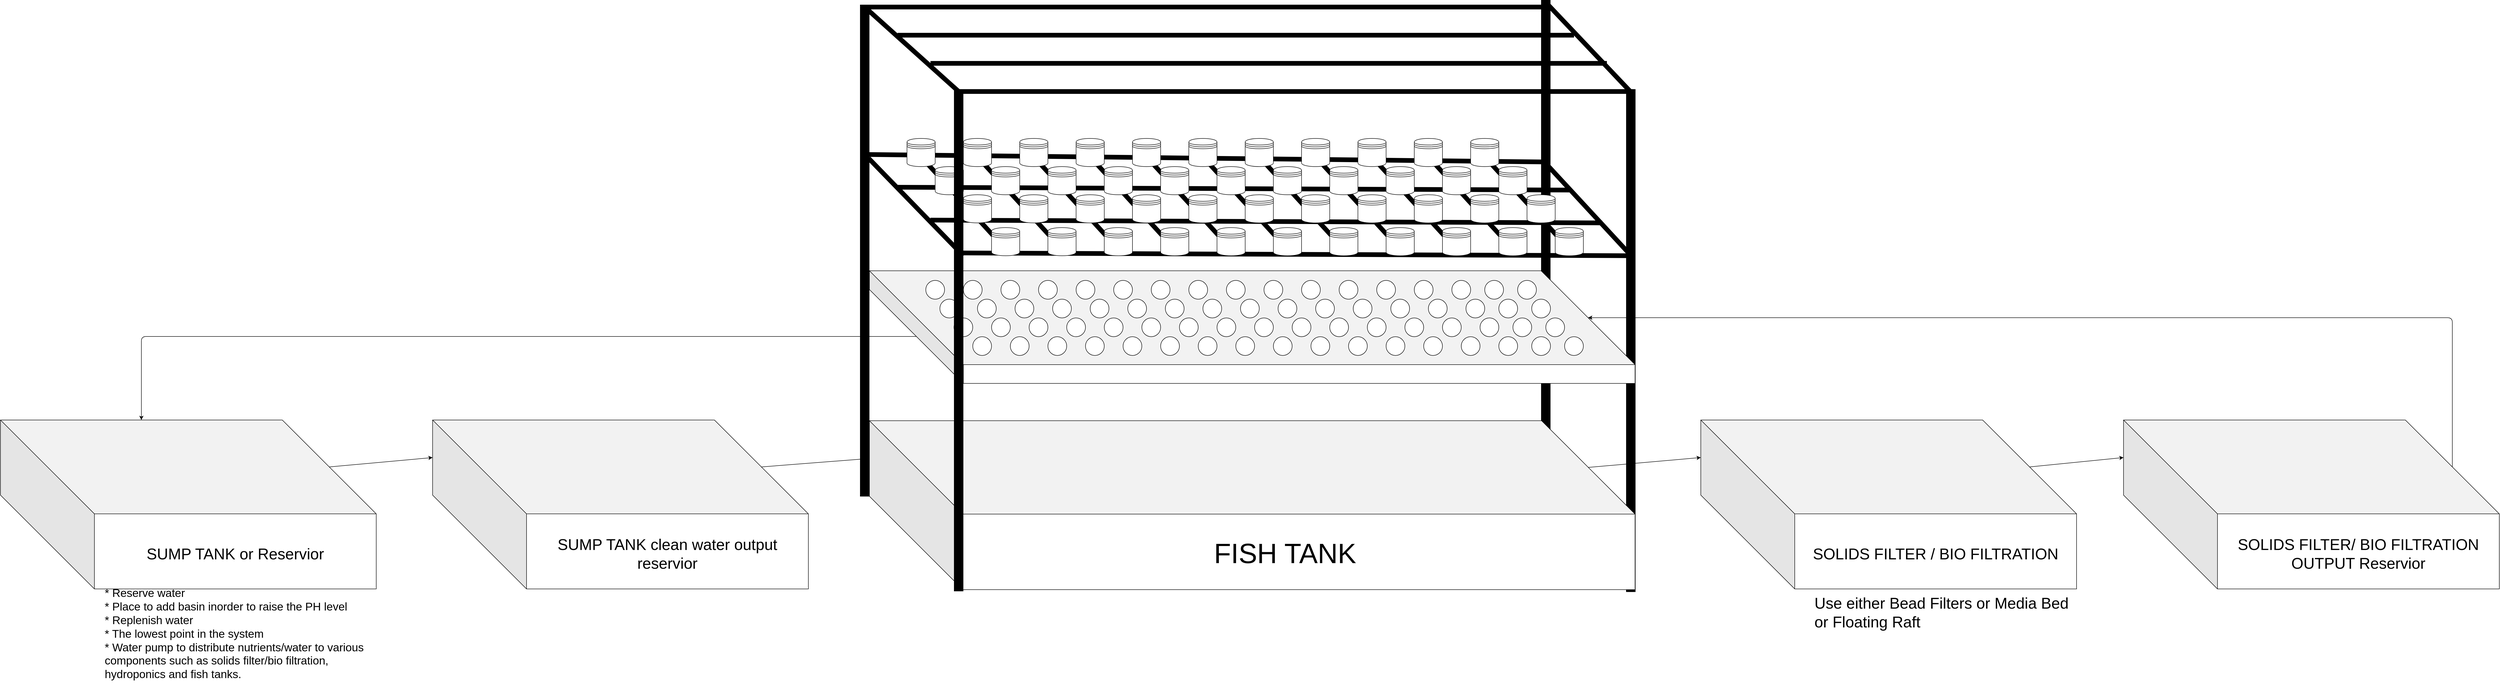 <mxfile version="12.9.8" type="google"><diagram id="8L5QzkSgWl1VxOWQ_4qx" name="Page-1"><mxGraphModel dx="7768" dy="2142" grid="1" gridSize="10" guides="1" tooltips="1" connect="1" arrows="1" fold="1" page="1" pageScale="1" pageWidth="1100" pageHeight="850" math="0" shadow="0"><root><mxCell id="0"/><mxCell id="1" parent="0"/><mxCell id="LiT-VarUe_ZpMIVWJkd_-9" value="" style="verticalLabelPosition=bottom;html=1;verticalAlign=top;align=center;shape=mxgraph.floorplan.wall;fillColor=#000000;direction=south;strokeWidth=10;" parent="1" vertex="1"><mxGeometry x="2260" y="-690" width="60" height="1052" as="geometry"/></mxCell><mxCell id="LiT-VarUe_ZpMIVWJkd_-8" value="" style="verticalLabelPosition=bottom;html=1;verticalAlign=top;align=center;shape=mxgraph.floorplan.wall;fillColor=#000000;direction=south;strokeWidth=10;" parent="1" vertex="1"><mxGeometry x="2441" y="-500" width="60" height="1061.5" as="geometry"/></mxCell><mxCell id="LiT-VarUe_ZpMIVWJkd_-2" value="" style="shape=cube;whiteSpace=wrap;html=1;boundedLbl=1;backgroundOutline=1;darkOpacity=0.05;darkOpacity2=0.1;size=199;" parent="1" vertex="1"><mxGeometry x="850" y="201.5" width="1630" height="360" as="geometry"/></mxCell><mxCell id="LiT-VarUe_ZpMIVWJkd_-5" value="" style="verticalLabelPosition=bottom;html=1;verticalAlign=top;align=center;shape=mxgraph.floorplan.wall;fillColor=#000000;direction=south;strokeWidth=10;" parent="1" vertex="1"><mxGeometry x="810" y="-513" width="60" height="871" as="geometry"/></mxCell><mxCell id="LiT-VarUe_ZpMIVWJkd_-1" value="" style="shape=cube;whiteSpace=wrap;html=1;boundedLbl=1;backgroundOutline=1;darkOpacity=0.05;darkOpacity2=0.1;size=200;" parent="1" vertex="1"><mxGeometry x="850" y="-118" width="1630" height="240" as="geometry"/></mxCell><mxCell id="rJ_-FEfgaKyYbjqVLBaz-3" value="" style="shape=cube;whiteSpace=wrap;html=1;boundedLbl=1;backgroundOutline=1;darkOpacity=0.05;darkOpacity2=0.1;size=200;" vertex="1" parent="1"><mxGeometry x="2620" y="200" width="800" height="360" as="geometry"/></mxCell><mxCell id="rJ_-FEfgaKyYbjqVLBaz-4" value="FISH TANK" style="text;html=1;strokeColor=none;fillColor=none;align=center;verticalAlign=middle;whiteSpace=wrap;rounded=0;fontSize=59;" vertex="1" parent="1"><mxGeometry x="1580" y="460" width="310" height="50" as="geometry"/></mxCell><mxCell id="rJ_-FEfgaKyYbjqVLBaz-5" value="SOLIDS FILTER / BIO FILTRATION" style="text;html=1;strokeColor=none;fillColor=none;align=center;verticalAlign=middle;whiteSpace=wrap;rounded=0;fontSize=33;" vertex="1" parent="1"><mxGeometry x="2850" y="460" width="540" height="50" as="geometry"/></mxCell><mxCell id="rJ_-FEfgaKyYbjqVLBaz-8" value="Use either Bead Filters or&amp;nbsp;Media Bed&lt;br&gt;or Floating Raft" style="text;html=1;strokeColor=none;fillColor=none;align=left;verticalAlign=middle;whiteSpace=wrap;rounded=0;fontSize=33;" vertex="1" parent="1"><mxGeometry x="2860" y="600" width="560" height="20" as="geometry"/></mxCell><mxCell id="rJ_-FEfgaKyYbjqVLBaz-15" value="" style="endArrow=classic;html=1;fontSize=33;exitX=0;exitY=0;exitDx=700;exitDy=100;exitPerimeter=0;entryX=0;entryY=0;entryDx=1530;entryDy=100;entryPerimeter=0;" edge="1" parent="1" source="rJ_-FEfgaKyYbjqVLBaz-20" target="LiT-VarUe_ZpMIVWJkd_-1"><mxGeometry width="50" height="50" relative="1" as="geometry"><mxPoint x="3500" y="30" as="sourcePoint"/><mxPoint x="3550" y="-20" as="targetPoint"/><Array as="points"><mxPoint x="4220" y="-18"/></Array></mxGeometry></mxCell><mxCell id="rJ_-FEfgaKyYbjqVLBaz-16" value="" style="shape=cube;whiteSpace=wrap;html=1;boundedLbl=1;backgroundOutline=1;darkOpacity=0.05;darkOpacity2=0.1;size=200;" vertex="1" parent="1"><mxGeometry x="-1000" y="200" width="800" height="360" as="geometry"/></mxCell><mxCell id="rJ_-FEfgaKyYbjqVLBaz-17" value="SUMP TANK or Reservior" style="text;html=1;strokeColor=none;fillColor=none;align=center;verticalAlign=middle;whiteSpace=wrap;rounded=0;fontSize=33;" vertex="1" parent="1"><mxGeometry x="-770" y="460" width="540" height="50" as="geometry"/></mxCell><mxCell id="rJ_-FEfgaKyYbjqVLBaz-18" value="* Reserve water&lt;br style=&quot;font-size: 24px&quot;&gt;* Place to add basin inorder to raise the PH level&lt;br&gt;* Replenish water&lt;br&gt;* The lowest point in the system&lt;br&gt;* Water pump to distribute nutrients/water to various components such as solids filter/bio filtration, hydroponics and fish tanks.&lt;br&gt;&amp;nbsp;" style="text;html=1;strokeColor=none;fillColor=none;align=left;verticalAlign=middle;whiteSpace=wrap;rounded=0;fontSize=24;" vertex="1" parent="1"><mxGeometry x="-780" y="600" width="570" height="140" as="geometry"/></mxCell><mxCell id="rJ_-FEfgaKyYbjqVLBaz-19" value="" style="endArrow=classic;html=1;fontSize=24;exitX=0;exitY=0;exitDx=1530.5;exitDy=99.5;exitPerimeter=0;entryX=0;entryY=0;entryDx=0;entryDy=80;entryPerimeter=0;" edge="1" parent="1" source="LiT-VarUe_ZpMIVWJkd_-2" target="rJ_-FEfgaKyYbjqVLBaz-3"><mxGeometry width="50" height="50" relative="1" as="geometry"><mxPoint x="3110" y="150" as="sourcePoint"/><mxPoint x="3160" y="100" as="targetPoint"/></mxGeometry></mxCell><mxCell id="rJ_-FEfgaKyYbjqVLBaz-20" value="" style="shape=cube;whiteSpace=wrap;html=1;boundedLbl=1;backgroundOutline=1;darkOpacity=0.05;darkOpacity2=0.1;size=200;" vertex="1" parent="1"><mxGeometry x="3520" y="200" width="800" height="360" as="geometry"/></mxCell><mxCell id="rJ_-FEfgaKyYbjqVLBaz-21" value="SOLIDS FILTER/ BIO FILTRATION&lt;br&gt;OUTPUT Reservior" style="text;html=1;strokeColor=none;fillColor=none;align=center;verticalAlign=middle;whiteSpace=wrap;rounded=0;fontSize=33;" vertex="1" parent="1"><mxGeometry x="3750" y="460" width="540" height="50" as="geometry"/></mxCell><mxCell id="rJ_-FEfgaKyYbjqVLBaz-23" value="" style="endArrow=classic;html=1;fontSize=24;exitX=0;exitY=0;exitDx=700;exitDy=100;exitPerimeter=0;entryX=0;entryY=0;entryDx=0;entryDy=80;entryPerimeter=0;" edge="1" parent="1" source="rJ_-FEfgaKyYbjqVLBaz-3" target="rJ_-FEfgaKyYbjqVLBaz-20"><mxGeometry width="50" height="50" relative="1" as="geometry"><mxPoint x="6080" y="140" as="sourcePoint"/><mxPoint x="3550" y="290" as="targetPoint"/></mxGeometry></mxCell><mxCell id="rJ_-FEfgaKyYbjqVLBaz-25" value="" style="shape=cube;whiteSpace=wrap;html=1;boundedLbl=1;backgroundOutline=1;darkOpacity=0.05;darkOpacity2=0.1;size=200;" vertex="1" parent="1"><mxGeometry x="-80" y="200" width="800" height="360" as="geometry"/></mxCell><mxCell id="rJ_-FEfgaKyYbjqVLBaz-26" value="SUMP TANK clean water output reservior" style="text;html=1;strokeColor=none;fillColor=none;align=center;verticalAlign=middle;whiteSpace=wrap;rounded=0;fontSize=33;" vertex="1" parent="1"><mxGeometry x="150" y="460" width="540" height="50" as="geometry"/></mxCell><mxCell id="rJ_-FEfgaKyYbjqVLBaz-28" value="" style="endArrow=classic;html=1;fontSize=24;exitX=0;exitY=0;exitDx=100;exitDy=140;exitPerimeter=0;entryX=0;entryY=0;entryDx=300;entryDy=0;entryPerimeter=0;" edge="1" parent="1" source="LiT-VarUe_ZpMIVWJkd_-1" target="rJ_-FEfgaKyYbjqVLBaz-16"><mxGeometry width="50" height="50" relative="1" as="geometry"><mxPoint x="4390" y="-280" as="sourcePoint"/><mxPoint x="4440" y="-330" as="targetPoint"/><Array as="points"><mxPoint x="-700" y="22"/></Array></mxGeometry></mxCell><mxCell id="rJ_-FEfgaKyYbjqVLBaz-29" value="" style="endArrow=classic;html=1;fontSize=24;exitX=0;exitY=0;exitDx=700;exitDy=100;exitPerimeter=0;entryX=0;entryY=0;entryDx=0;entryDy=80;entryPerimeter=0;" edge="1" parent="1" source="rJ_-FEfgaKyYbjqVLBaz-16" target="rJ_-FEfgaKyYbjqVLBaz-25"><mxGeometry width="50" height="50" relative="1" as="geometry"><mxPoint x="4390" y="-280" as="sourcePoint"/><mxPoint x="4440" y="-330" as="targetPoint"/></mxGeometry></mxCell><mxCell id="rJ_-FEfgaKyYbjqVLBaz-30" value="" style="endArrow=classic;html=1;fontSize=24;exitX=0;exitY=0;exitDx=700;exitDy=100;exitPerimeter=0;entryX=0;entryY=0;entryDx=0;entryDy=80.5;entryPerimeter=0;" edge="1" parent="1" source="rJ_-FEfgaKyYbjqVLBaz-25" target="LiT-VarUe_ZpMIVWJkd_-2"><mxGeometry width="50" height="50" relative="1" as="geometry"><mxPoint x="4390" y="-280" as="sourcePoint"/><mxPoint x="830" y="650" as="targetPoint"/></mxGeometry></mxCell><mxCell id="rJ_-FEfgaKyYbjqVLBaz-32" value="" style="endArrow=none;html=1;fontSize=24;exitX=0.178;exitY=0.367;exitDx=0;exitDy=0;exitPerimeter=0;strokeWidth=10;" edge="1" parent="1" source="LiT-VarUe_ZpMIVWJkd_-5"><mxGeometry width="50" height="50" relative="1" as="geometry"><mxPoint x="5140" y="-340" as="sourcePoint"/><mxPoint x="1050" y="-150" as="targetPoint"/></mxGeometry></mxCell><mxCell id="rJ_-FEfgaKyYbjqVLBaz-33" value="" style="endArrow=none;html=1;fontSize=24;strokeWidth=10;" edge="1" parent="1"><mxGeometry width="50" height="50" relative="1" as="geometry"><mxPoint x="2287" y="-350" as="sourcePoint"/><mxPoint x="2470" y="-152" as="targetPoint"/></mxGeometry></mxCell><mxCell id="rJ_-FEfgaKyYbjqVLBaz-35" value="" style="endArrow=none;html=1;strokeWidth=10;fontSize=24;" edge="1" parent="1"><mxGeometry width="50" height="50" relative="1" as="geometry"><mxPoint x="1040" y="-156" as="sourcePoint"/><mxPoint x="2480" y="-150" as="targetPoint"/></mxGeometry></mxCell><mxCell id="rJ_-FEfgaKyYbjqVLBaz-36" value="" style="endArrow=none;html=1;strokeWidth=10;fontSize=24;" edge="1" parent="1"><mxGeometry width="50" height="50" relative="1" as="geometry"><mxPoint x="910" y="-296" as="sourcePoint"/><mxPoint x="2340" y="-290" as="targetPoint"/></mxGeometry></mxCell><mxCell id="rJ_-FEfgaKyYbjqVLBaz-37" value="" style="endArrow=none;html=1;strokeWidth=10;fontSize=24;" edge="1" parent="1"><mxGeometry width="50" height="50" relative="1" as="geometry"><mxPoint x="980" y="-226" as="sourcePoint"/><mxPoint x="2410" y="-220" as="targetPoint"/></mxGeometry></mxCell><mxCell id="rJ_-FEfgaKyYbjqVLBaz-46" value="" style="verticalLabelPosition=bottom;html=1;verticalAlign=top;align=center;shape=mxgraph.floorplan.wall;fillColor=#000000;direction=south;strokeWidth=10;" vertex="1" parent="1"><mxGeometry x="810" y="-680" width="60" height="871" as="geometry"/></mxCell><mxCell id="rJ_-FEfgaKyYbjqVLBaz-58" value="" style="endArrow=none;html=1;fontSize=24;entryX=0.187;entryY=0.5;entryDx=0;entryDy=0;entryPerimeter=0;strokeWidth=10;" edge="1" parent="1"><mxGeometry width="50" height="50" relative="1" as="geometry"><mxPoint x="2170" y="-350" as="sourcePoint"/><mxPoint x="2350" y="-153.123" as="targetPoint"/></mxGeometry></mxCell><mxCell id="rJ_-FEfgaKyYbjqVLBaz-65" value="" style="endArrow=none;html=1;strokeWidth=10;fontSize=24;exitX=0.169;exitY=0.367;exitDx=0;exitDy=0;exitPerimeter=0;" edge="1" parent="1" source="LiT-VarUe_ZpMIVWJkd_-5"><mxGeometry width="50" height="50" relative="1" as="geometry"><mxPoint x="847.98" y="-365.801" as="sourcePoint"/><mxPoint x="2280" y="-350" as="targetPoint"/></mxGeometry></mxCell><mxCell id="rJ_-FEfgaKyYbjqVLBaz-67" value="" style="shape=datastore;whiteSpace=wrap;html=1;fontSize=24;align=left;" vertex="1" parent="1"><mxGeometry x="2190" y="-340" width="60" height="60" as="geometry"/></mxCell><mxCell id="rJ_-FEfgaKyYbjqVLBaz-68" value="" style="shape=datastore;whiteSpace=wrap;html=1;fontSize=24;align=left;" vertex="1" parent="1"><mxGeometry x="2250" y="-280" width="60" height="60" as="geometry"/></mxCell><mxCell id="rJ_-FEfgaKyYbjqVLBaz-69" value="" style="shape=datastore;whiteSpace=wrap;html=1;fontSize=24;align=left;" vertex="1" parent="1"><mxGeometry x="2310" y="-210" width="60" height="60" as="geometry"/></mxCell><mxCell id="rJ_-FEfgaKyYbjqVLBaz-74" value="" style="shape=datastore;whiteSpace=wrap;html=1;fontSize=24;align=left;" vertex="1" parent="1"><mxGeometry x="2130" y="-400" width="60" height="60" as="geometry"/></mxCell><mxCell id="rJ_-FEfgaKyYbjqVLBaz-121" value="" style="endArrow=none;html=1;fontSize=24;entryX=0.187;entryY=0.5;entryDx=0;entryDy=0;entryPerimeter=0;strokeWidth=10;" edge="1" parent="1"><mxGeometry width="50" height="50" relative="1" as="geometry"><mxPoint x="2050" y="-350" as="sourcePoint"/><mxPoint x="2230" y="-153.123" as="targetPoint"/></mxGeometry></mxCell><mxCell id="rJ_-FEfgaKyYbjqVLBaz-122" value="" style="shape=datastore;whiteSpace=wrap;html=1;fontSize=24;align=left;" vertex="1" parent="1"><mxGeometry x="2070" y="-340" width="60" height="60" as="geometry"/></mxCell><mxCell id="rJ_-FEfgaKyYbjqVLBaz-123" value="" style="shape=datastore;whiteSpace=wrap;html=1;fontSize=24;align=left;" vertex="1" parent="1"><mxGeometry x="2130" y="-280" width="60" height="60" as="geometry"/></mxCell><mxCell id="rJ_-FEfgaKyYbjqVLBaz-124" value="" style="shape=datastore;whiteSpace=wrap;html=1;fontSize=24;align=left;" vertex="1" parent="1"><mxGeometry x="2190" y="-210" width="60" height="60" as="geometry"/></mxCell><mxCell id="rJ_-FEfgaKyYbjqVLBaz-125" value="" style="shape=datastore;whiteSpace=wrap;html=1;fontSize=24;align=left;" vertex="1" parent="1"><mxGeometry x="2010" y="-400" width="60" height="60" as="geometry"/></mxCell><mxCell id="rJ_-FEfgaKyYbjqVLBaz-126" value="" style="endArrow=none;html=1;fontSize=24;entryX=0.187;entryY=0.5;entryDx=0;entryDy=0;entryPerimeter=0;strokeWidth=10;" edge="1" parent="1"><mxGeometry width="50" height="50" relative="1" as="geometry"><mxPoint x="1930" y="-350" as="sourcePoint"/><mxPoint x="2110" y="-153.123" as="targetPoint"/></mxGeometry></mxCell><mxCell id="rJ_-FEfgaKyYbjqVLBaz-127" value="" style="shape=datastore;whiteSpace=wrap;html=1;fontSize=24;align=left;" vertex="1" parent="1"><mxGeometry x="1950" y="-340" width="60" height="60" as="geometry"/></mxCell><mxCell id="rJ_-FEfgaKyYbjqVLBaz-128" value="" style="shape=datastore;whiteSpace=wrap;html=1;fontSize=24;align=left;" vertex="1" parent="1"><mxGeometry x="2010" y="-280" width="60" height="60" as="geometry"/></mxCell><mxCell id="rJ_-FEfgaKyYbjqVLBaz-129" value="" style="shape=datastore;whiteSpace=wrap;html=1;fontSize=24;align=left;" vertex="1" parent="1"><mxGeometry x="2070" y="-210" width="60" height="60" as="geometry"/></mxCell><mxCell id="rJ_-FEfgaKyYbjqVLBaz-130" value="" style="shape=datastore;whiteSpace=wrap;html=1;fontSize=24;align=left;" vertex="1" parent="1"><mxGeometry x="1890" y="-400" width="60" height="60" as="geometry"/></mxCell><mxCell id="rJ_-FEfgaKyYbjqVLBaz-131" value="" style="endArrow=none;html=1;fontSize=24;entryX=0.187;entryY=0.5;entryDx=0;entryDy=0;entryPerimeter=0;strokeWidth=10;" edge="1" parent="1"><mxGeometry width="50" height="50" relative="1" as="geometry"><mxPoint x="1810" y="-350" as="sourcePoint"/><mxPoint x="1990" y="-153.123" as="targetPoint"/></mxGeometry></mxCell><mxCell id="rJ_-FEfgaKyYbjqVLBaz-132" value="" style="shape=datastore;whiteSpace=wrap;html=1;fontSize=24;align=left;" vertex="1" parent="1"><mxGeometry x="1830" y="-340" width="60" height="60" as="geometry"/></mxCell><mxCell id="rJ_-FEfgaKyYbjqVLBaz-133" value="" style="shape=datastore;whiteSpace=wrap;html=1;fontSize=24;align=left;" vertex="1" parent="1"><mxGeometry x="1890" y="-280" width="60" height="60" as="geometry"/></mxCell><mxCell id="rJ_-FEfgaKyYbjqVLBaz-134" value="" style="shape=datastore;whiteSpace=wrap;html=1;fontSize=24;align=left;" vertex="1" parent="1"><mxGeometry x="1950" y="-210" width="60" height="60" as="geometry"/></mxCell><mxCell id="rJ_-FEfgaKyYbjqVLBaz-135" value="" style="shape=datastore;whiteSpace=wrap;html=1;fontSize=24;align=left;" vertex="1" parent="1"><mxGeometry x="1770" y="-400" width="60" height="60" as="geometry"/></mxCell><mxCell id="rJ_-FEfgaKyYbjqVLBaz-136" value="" style="endArrow=none;html=1;fontSize=24;entryX=0.187;entryY=0.5;entryDx=0;entryDy=0;entryPerimeter=0;strokeWidth=10;" edge="1" parent="1"><mxGeometry width="50" height="50" relative="1" as="geometry"><mxPoint x="1690" y="-350" as="sourcePoint"/><mxPoint x="1870" y="-153.123" as="targetPoint"/></mxGeometry></mxCell><mxCell id="rJ_-FEfgaKyYbjqVLBaz-137" value="" style="shape=datastore;whiteSpace=wrap;html=1;fontSize=24;align=left;" vertex="1" parent="1"><mxGeometry x="1710" y="-340" width="60" height="60" as="geometry"/></mxCell><mxCell id="rJ_-FEfgaKyYbjqVLBaz-138" value="" style="shape=datastore;whiteSpace=wrap;html=1;fontSize=24;align=left;" vertex="1" parent="1"><mxGeometry x="1770" y="-280" width="60" height="60" as="geometry"/></mxCell><mxCell id="rJ_-FEfgaKyYbjqVLBaz-139" value="" style="shape=datastore;whiteSpace=wrap;html=1;fontSize=24;align=left;" vertex="1" parent="1"><mxGeometry x="1830" y="-210" width="60" height="60" as="geometry"/></mxCell><mxCell id="rJ_-FEfgaKyYbjqVLBaz-140" value="" style="shape=datastore;whiteSpace=wrap;html=1;fontSize=24;align=left;" vertex="1" parent="1"><mxGeometry x="1650" y="-400" width="60" height="60" as="geometry"/></mxCell><mxCell id="rJ_-FEfgaKyYbjqVLBaz-141" value="" style="endArrow=none;html=1;fontSize=24;entryX=0.187;entryY=0.5;entryDx=0;entryDy=0;entryPerimeter=0;strokeWidth=10;" edge="1" parent="1"><mxGeometry width="50" height="50" relative="1" as="geometry"><mxPoint x="1570" y="-350" as="sourcePoint"/><mxPoint x="1750" y="-153.123" as="targetPoint"/></mxGeometry></mxCell><mxCell id="rJ_-FEfgaKyYbjqVLBaz-142" value="" style="shape=datastore;whiteSpace=wrap;html=1;fontSize=24;align=left;" vertex="1" parent="1"><mxGeometry x="1590" y="-340" width="60" height="60" as="geometry"/></mxCell><mxCell id="rJ_-FEfgaKyYbjqVLBaz-143" value="" style="shape=datastore;whiteSpace=wrap;html=1;fontSize=24;align=left;" vertex="1" parent="1"><mxGeometry x="1650" y="-280" width="60" height="60" as="geometry"/></mxCell><mxCell id="rJ_-FEfgaKyYbjqVLBaz-144" value="" style="shape=datastore;whiteSpace=wrap;html=1;fontSize=24;align=left;" vertex="1" parent="1"><mxGeometry x="1710" y="-210" width="60" height="60" as="geometry"/></mxCell><mxCell id="rJ_-FEfgaKyYbjqVLBaz-145" value="" style="shape=datastore;whiteSpace=wrap;html=1;fontSize=24;align=left;" vertex="1" parent="1"><mxGeometry x="1530" y="-400" width="60" height="60" as="geometry"/></mxCell><mxCell id="rJ_-FEfgaKyYbjqVLBaz-146" value="" style="endArrow=none;html=1;fontSize=24;entryX=0.187;entryY=0.5;entryDx=0;entryDy=0;entryPerimeter=0;strokeWidth=10;" edge="1" parent="1"><mxGeometry width="50" height="50" relative="1" as="geometry"><mxPoint x="1450" y="-350" as="sourcePoint"/><mxPoint x="1630" y="-153.123" as="targetPoint"/></mxGeometry></mxCell><mxCell id="rJ_-FEfgaKyYbjqVLBaz-147" value="" style="shape=datastore;whiteSpace=wrap;html=1;fontSize=24;align=left;" vertex="1" parent="1"><mxGeometry x="1470" y="-340" width="60" height="60" as="geometry"/></mxCell><mxCell id="rJ_-FEfgaKyYbjqVLBaz-148" value="" style="shape=datastore;whiteSpace=wrap;html=1;fontSize=24;align=left;" vertex="1" parent="1"><mxGeometry x="1530" y="-280" width="60" height="60" as="geometry"/></mxCell><mxCell id="rJ_-FEfgaKyYbjqVLBaz-149" value="" style="shape=datastore;whiteSpace=wrap;html=1;fontSize=24;align=left;" vertex="1" parent="1"><mxGeometry x="1590" y="-210" width="60" height="60" as="geometry"/></mxCell><mxCell id="rJ_-FEfgaKyYbjqVLBaz-150" value="" style="shape=datastore;whiteSpace=wrap;html=1;fontSize=24;align=left;" vertex="1" parent="1"><mxGeometry x="1410" y="-400" width="60" height="60" as="geometry"/></mxCell><mxCell id="rJ_-FEfgaKyYbjqVLBaz-151" value="" style="endArrow=none;html=1;fontSize=24;entryX=0.187;entryY=0.5;entryDx=0;entryDy=0;entryPerimeter=0;strokeWidth=10;" edge="1" parent="1"><mxGeometry width="50" height="50" relative="1" as="geometry"><mxPoint x="1330" y="-350" as="sourcePoint"/><mxPoint x="1510" y="-153.123" as="targetPoint"/></mxGeometry></mxCell><mxCell id="rJ_-FEfgaKyYbjqVLBaz-152" value="" style="shape=datastore;whiteSpace=wrap;html=1;fontSize=24;align=left;" vertex="1" parent="1"><mxGeometry x="1350" y="-340" width="60" height="60" as="geometry"/></mxCell><mxCell id="rJ_-FEfgaKyYbjqVLBaz-153" value="" style="shape=datastore;whiteSpace=wrap;html=1;fontSize=24;align=left;" vertex="1" parent="1"><mxGeometry x="1410" y="-280" width="60" height="60" as="geometry"/></mxCell><mxCell id="rJ_-FEfgaKyYbjqVLBaz-154" value="" style="shape=datastore;whiteSpace=wrap;html=1;fontSize=24;align=left;" vertex="1" parent="1"><mxGeometry x="1470" y="-210" width="60" height="60" as="geometry"/></mxCell><mxCell id="rJ_-FEfgaKyYbjqVLBaz-155" value="" style="shape=datastore;whiteSpace=wrap;html=1;fontSize=24;align=left;" vertex="1" parent="1"><mxGeometry x="1290" y="-400" width="60" height="60" as="geometry"/></mxCell><mxCell id="rJ_-FEfgaKyYbjqVLBaz-156" value="" style="endArrow=none;html=1;fontSize=24;entryX=0.187;entryY=0.5;entryDx=0;entryDy=0;entryPerimeter=0;strokeWidth=10;" edge="1" parent="1"><mxGeometry width="50" height="50" relative="1" as="geometry"><mxPoint x="1210" y="-350" as="sourcePoint"/><mxPoint x="1390" y="-153.123" as="targetPoint"/></mxGeometry></mxCell><mxCell id="rJ_-FEfgaKyYbjqVLBaz-157" value="" style="shape=datastore;whiteSpace=wrap;html=1;fontSize=24;align=left;" vertex="1" parent="1"><mxGeometry x="1230" y="-340" width="60" height="60" as="geometry"/></mxCell><mxCell id="rJ_-FEfgaKyYbjqVLBaz-158" value="" style="shape=datastore;whiteSpace=wrap;html=1;fontSize=24;align=left;" vertex="1" parent="1"><mxGeometry x="1290" y="-280" width="60" height="60" as="geometry"/></mxCell><mxCell id="rJ_-FEfgaKyYbjqVLBaz-159" value="" style="shape=datastore;whiteSpace=wrap;html=1;fontSize=24;align=left;" vertex="1" parent="1"><mxGeometry x="1350" y="-210" width="60" height="60" as="geometry"/></mxCell><mxCell id="rJ_-FEfgaKyYbjqVLBaz-160" value="" style="shape=datastore;whiteSpace=wrap;html=1;fontSize=24;align=left;" vertex="1" parent="1"><mxGeometry x="1170" y="-400" width="60" height="60" as="geometry"/></mxCell><mxCell id="rJ_-FEfgaKyYbjqVLBaz-161" value="" style="endArrow=none;html=1;fontSize=24;entryX=0.187;entryY=0.5;entryDx=0;entryDy=0;entryPerimeter=0;strokeWidth=10;" edge="1" parent="1"><mxGeometry width="50" height="50" relative="1" as="geometry"><mxPoint x="1090" y="-350" as="sourcePoint"/><mxPoint x="1270" y="-153.123" as="targetPoint"/></mxGeometry></mxCell><mxCell id="rJ_-FEfgaKyYbjqVLBaz-162" value="" style="shape=datastore;whiteSpace=wrap;html=1;fontSize=24;align=left;" vertex="1" parent="1"><mxGeometry x="1110" y="-340" width="60" height="60" as="geometry"/></mxCell><mxCell id="rJ_-FEfgaKyYbjqVLBaz-163" value="" style="shape=datastore;whiteSpace=wrap;html=1;fontSize=24;align=left;" vertex="1" parent="1"><mxGeometry x="1170" y="-280" width="60" height="60" as="geometry"/></mxCell><mxCell id="rJ_-FEfgaKyYbjqVLBaz-164" value="" style="shape=datastore;whiteSpace=wrap;html=1;fontSize=24;align=left;" vertex="1" parent="1"><mxGeometry x="1230" y="-210" width="60" height="60" as="geometry"/></mxCell><mxCell id="rJ_-FEfgaKyYbjqVLBaz-165" value="" style="shape=datastore;whiteSpace=wrap;html=1;fontSize=24;align=left;" vertex="1" parent="1"><mxGeometry x="1050" y="-400" width="60" height="60" as="geometry"/></mxCell><mxCell id="rJ_-FEfgaKyYbjqVLBaz-166" value="" style="endArrow=none;html=1;fontSize=24;entryX=0.187;entryY=0.5;entryDx=0;entryDy=0;entryPerimeter=0;strokeWidth=10;" edge="1" parent="1"><mxGeometry width="50" height="50" relative="1" as="geometry"><mxPoint x="970" y="-350" as="sourcePoint"/><mxPoint x="1150" y="-153.123" as="targetPoint"/></mxGeometry></mxCell><mxCell id="rJ_-FEfgaKyYbjqVLBaz-167" value="" style="shape=datastore;whiteSpace=wrap;html=1;fontSize=24;align=left;" vertex="1" parent="1"><mxGeometry x="990" y="-340" width="60" height="60" as="geometry"/></mxCell><mxCell id="rJ_-FEfgaKyYbjqVLBaz-168" value="" style="shape=datastore;whiteSpace=wrap;html=1;fontSize=24;align=left;" vertex="1" parent="1"><mxGeometry x="1050" y="-280" width="60" height="60" as="geometry"/></mxCell><mxCell id="rJ_-FEfgaKyYbjqVLBaz-169" value="" style="shape=datastore;whiteSpace=wrap;html=1;fontSize=24;align=left;" vertex="1" parent="1"><mxGeometry x="1110" y="-210" width="60" height="60" as="geometry"/></mxCell><mxCell id="rJ_-FEfgaKyYbjqVLBaz-170" value="" style="shape=datastore;whiteSpace=wrap;html=1;fontSize=24;align=left;" vertex="1" parent="1"><mxGeometry x="930" y="-400" width="60" height="60" as="geometry"/></mxCell><mxCell id="rJ_-FEfgaKyYbjqVLBaz-171" value="" style="endArrow=none;html=1;fontSize=24;strokeWidth=10;" edge="1" parent="1"><mxGeometry width="50" height="50" relative="1" as="geometry"><mxPoint x="840" y="-680" as="sourcePoint"/><mxPoint x="1040" y="-500" as="targetPoint"/></mxGeometry></mxCell><mxCell id="rJ_-FEfgaKyYbjqVLBaz-172" value="" style="endArrow=none;html=1;fontSize=24;strokeWidth=10;exitX=0.006;exitY=0.4;exitDx=0;exitDy=0;exitPerimeter=0;entryX=0;entryY=0.517;entryDx=0;entryDy=0;entryPerimeter=0;" edge="1" parent="1" source="LiT-VarUe_ZpMIVWJkd_-9" target="LiT-VarUe_ZpMIVWJkd_-8"><mxGeometry width="50" height="50" relative="1" as="geometry"><mxPoint x="850" y="-670" as="sourcePoint"/><mxPoint x="1050" y="-490" as="targetPoint"/></mxGeometry></mxCell><mxCell id="rJ_-FEfgaKyYbjqVLBaz-173" value="" style="endArrow=none;html=1;fontSize=24;strokeWidth=10;" edge="1" parent="1"><mxGeometry width="50" height="50" relative="1" as="geometry"><mxPoint x="2471" y="-500" as="sourcePoint"/><mxPoint x="1040" y="-500" as="targetPoint"/></mxGeometry></mxCell><mxCell id="rJ_-FEfgaKyYbjqVLBaz-174" value="" style="endArrow=none;html=1;fontSize=24;strokeWidth=10;" edge="1" parent="1"><mxGeometry width="50" height="50" relative="1" as="geometry"><mxPoint x="840" y="-680" as="sourcePoint"/><mxPoint x="2290" y="-680" as="targetPoint"/></mxGeometry></mxCell><mxCell id="rJ_-FEfgaKyYbjqVLBaz-175" value="" style="endArrow=none;html=1;fontSize=24;strokeWidth=10;" edge="1" parent="1"><mxGeometry width="50" height="50" relative="1" as="geometry"><mxPoint x="910" y="-620" as="sourcePoint"/><mxPoint x="2350" y="-620" as="targetPoint"/></mxGeometry></mxCell><mxCell id="rJ_-FEfgaKyYbjqVLBaz-176" value="" style="endArrow=none;html=1;fontSize=24;strokeWidth=10;" edge="1" parent="1"><mxGeometry width="50" height="50" relative="1" as="geometry"><mxPoint x="980" y="-560" as="sourcePoint"/><mxPoint x="2420" y="-560" as="targetPoint"/></mxGeometry></mxCell><mxCell id="rJ_-FEfgaKyYbjqVLBaz-177" value="" style="ellipse;whiteSpace=wrap;html=1;aspect=fixed;fontSize=24;align=left;" vertex="1" parent="1"><mxGeometry x="2230" y="-97.5" width="40" height="40" as="geometry"/></mxCell><mxCell id="rJ_-FEfgaKyYbjqVLBaz-178" value="" style="ellipse;whiteSpace=wrap;html=1;aspect=fixed;fontSize=24;align=left;" vertex="1" parent="1"><mxGeometry x="2260" y="-57.5" width="40" height="40" as="geometry"/></mxCell><mxCell id="rJ_-FEfgaKyYbjqVLBaz-180" value="" style="ellipse;whiteSpace=wrap;html=1;aspect=fixed;fontSize=24;align=left;" vertex="1" parent="1"><mxGeometry x="2290" y="-17.5" width="40" height="40" as="geometry"/></mxCell><mxCell id="rJ_-FEfgaKyYbjqVLBaz-184" value="" style="ellipse;whiteSpace=wrap;html=1;aspect=fixed;fontSize=24;align=left;" vertex="1" parent="1"><mxGeometry x="2330" y="22.5" width="40" height="40" as="geometry"/></mxCell><mxCell id="rJ_-FEfgaKyYbjqVLBaz-185" value="" style="ellipse;whiteSpace=wrap;html=1;aspect=fixed;fontSize=24;align=left;" vertex="1" parent="1"><mxGeometry x="2160" y="-97.5" width="40" height="40" as="geometry"/></mxCell><mxCell id="rJ_-FEfgaKyYbjqVLBaz-186" value="" style="ellipse;whiteSpace=wrap;html=1;aspect=fixed;fontSize=24;align=left;" vertex="1" parent="1"><mxGeometry x="2190" y="-57.5" width="40" height="40" as="geometry"/></mxCell><mxCell id="rJ_-FEfgaKyYbjqVLBaz-187" value="" style="ellipse;whiteSpace=wrap;html=1;aspect=fixed;fontSize=24;align=left;" vertex="1" parent="1"><mxGeometry x="2220" y="-17.5" width="40" height="40" as="geometry"/></mxCell><mxCell id="rJ_-FEfgaKyYbjqVLBaz-188" value="" style="ellipse;whiteSpace=wrap;html=1;aspect=fixed;fontSize=24;align=left;" vertex="1" parent="1"><mxGeometry x="2260" y="22.5" width="40" height="40" as="geometry"/></mxCell><mxCell id="rJ_-FEfgaKyYbjqVLBaz-189" value="" style="ellipse;whiteSpace=wrap;html=1;aspect=fixed;fontSize=24;align=left;" vertex="1" parent="1"><mxGeometry x="2090" y="-97.5" width="40" height="40" as="geometry"/></mxCell><mxCell id="rJ_-FEfgaKyYbjqVLBaz-190" value="" style="ellipse;whiteSpace=wrap;html=1;aspect=fixed;fontSize=24;align=left;" vertex="1" parent="1"><mxGeometry x="2120" y="-57.5" width="40" height="40" as="geometry"/></mxCell><mxCell id="rJ_-FEfgaKyYbjqVLBaz-191" value="" style="ellipse;whiteSpace=wrap;html=1;aspect=fixed;fontSize=24;align=left;" vertex="1" parent="1"><mxGeometry x="2150" y="-17.5" width="40" height="40" as="geometry"/></mxCell><mxCell id="rJ_-FEfgaKyYbjqVLBaz-192" value="" style="ellipse;whiteSpace=wrap;html=1;aspect=fixed;fontSize=24;align=left;" vertex="1" parent="1"><mxGeometry x="2190" y="22.5" width="40" height="40" as="geometry"/></mxCell><mxCell id="rJ_-FEfgaKyYbjqVLBaz-193" value="" style="ellipse;whiteSpace=wrap;html=1;aspect=fixed;fontSize=24;align=left;" vertex="1" parent="1"><mxGeometry x="2010" y="-97.5" width="40" height="40" as="geometry"/></mxCell><mxCell id="rJ_-FEfgaKyYbjqVLBaz-194" value="" style="ellipse;whiteSpace=wrap;html=1;aspect=fixed;fontSize=24;align=left;" vertex="1" parent="1"><mxGeometry x="2040" y="-57.5" width="40" height="40" as="geometry"/></mxCell><mxCell id="rJ_-FEfgaKyYbjqVLBaz-195" value="" style="ellipse;whiteSpace=wrap;html=1;aspect=fixed;fontSize=24;align=left;" vertex="1" parent="1"><mxGeometry x="2070" y="-17.5" width="40" height="40" as="geometry"/></mxCell><mxCell id="rJ_-FEfgaKyYbjqVLBaz-196" value="" style="ellipse;whiteSpace=wrap;html=1;aspect=fixed;fontSize=24;align=left;" vertex="1" parent="1"><mxGeometry x="2110" y="22.5" width="40" height="40" as="geometry"/></mxCell><mxCell id="rJ_-FEfgaKyYbjqVLBaz-197" value="" style="ellipse;whiteSpace=wrap;html=1;aspect=fixed;fontSize=24;align=left;" vertex="1" parent="1"><mxGeometry x="1930" y="-97.5" width="40" height="40" as="geometry"/></mxCell><mxCell id="rJ_-FEfgaKyYbjqVLBaz-198" value="" style="ellipse;whiteSpace=wrap;html=1;aspect=fixed;fontSize=24;align=left;" vertex="1" parent="1"><mxGeometry x="1960" y="-57.5" width="40" height="40" as="geometry"/></mxCell><mxCell id="rJ_-FEfgaKyYbjqVLBaz-199" value="" style="ellipse;whiteSpace=wrap;html=1;aspect=fixed;fontSize=24;align=left;" vertex="1" parent="1"><mxGeometry x="1990" y="-17.5" width="40" height="40" as="geometry"/></mxCell><mxCell id="rJ_-FEfgaKyYbjqVLBaz-200" value="" style="ellipse;whiteSpace=wrap;html=1;aspect=fixed;fontSize=24;align=left;" vertex="1" parent="1"><mxGeometry x="2030" y="22.5" width="40" height="40" as="geometry"/></mxCell><mxCell id="rJ_-FEfgaKyYbjqVLBaz-201" value="" style="ellipse;whiteSpace=wrap;html=1;aspect=fixed;fontSize=24;align=left;" vertex="1" parent="1"><mxGeometry x="1850" y="-97.5" width="40" height="40" as="geometry"/></mxCell><mxCell id="rJ_-FEfgaKyYbjqVLBaz-202" value="" style="ellipse;whiteSpace=wrap;html=1;aspect=fixed;fontSize=24;align=left;" vertex="1" parent="1"><mxGeometry x="1880" y="-57.5" width="40" height="40" as="geometry"/></mxCell><mxCell id="rJ_-FEfgaKyYbjqVLBaz-203" value="" style="ellipse;whiteSpace=wrap;html=1;aspect=fixed;fontSize=24;align=left;" vertex="1" parent="1"><mxGeometry x="1910" y="-17.5" width="40" height="40" as="geometry"/></mxCell><mxCell id="rJ_-FEfgaKyYbjqVLBaz-204" value="" style="ellipse;whiteSpace=wrap;html=1;aspect=fixed;fontSize=24;align=left;" vertex="1" parent="1"><mxGeometry x="1950" y="22.5" width="40" height="40" as="geometry"/></mxCell><mxCell id="rJ_-FEfgaKyYbjqVLBaz-205" value="" style="ellipse;whiteSpace=wrap;html=1;aspect=fixed;fontSize=24;align=left;" vertex="1" parent="1"><mxGeometry x="1770" y="-97.5" width="40" height="40" as="geometry"/></mxCell><mxCell id="rJ_-FEfgaKyYbjqVLBaz-206" value="" style="ellipse;whiteSpace=wrap;html=1;aspect=fixed;fontSize=24;align=left;" vertex="1" parent="1"><mxGeometry x="1800" y="-57.5" width="40" height="40" as="geometry"/></mxCell><mxCell id="rJ_-FEfgaKyYbjqVLBaz-207" value="" style="ellipse;whiteSpace=wrap;html=1;aspect=fixed;fontSize=24;align=left;" vertex="1" parent="1"><mxGeometry x="1830" y="-17.5" width="40" height="40" as="geometry"/></mxCell><mxCell id="rJ_-FEfgaKyYbjqVLBaz-208" value="" style="ellipse;whiteSpace=wrap;html=1;aspect=fixed;fontSize=24;align=left;" vertex="1" parent="1"><mxGeometry x="1870" y="22.5" width="40" height="40" as="geometry"/></mxCell><mxCell id="rJ_-FEfgaKyYbjqVLBaz-209" value="" style="ellipse;whiteSpace=wrap;html=1;aspect=fixed;fontSize=24;align=left;" vertex="1" parent="1"><mxGeometry x="1690" y="-97.5" width="40" height="40" as="geometry"/></mxCell><mxCell id="rJ_-FEfgaKyYbjqVLBaz-210" value="" style="ellipse;whiteSpace=wrap;html=1;aspect=fixed;fontSize=24;align=left;" vertex="1" parent="1"><mxGeometry x="1720" y="-57.5" width="40" height="40" as="geometry"/></mxCell><mxCell id="rJ_-FEfgaKyYbjqVLBaz-211" value="" style="ellipse;whiteSpace=wrap;html=1;aspect=fixed;fontSize=24;align=left;" vertex="1" parent="1"><mxGeometry x="1750" y="-17.5" width="40" height="40" as="geometry"/></mxCell><mxCell id="rJ_-FEfgaKyYbjqVLBaz-212" value="" style="ellipse;whiteSpace=wrap;html=1;aspect=fixed;fontSize=24;align=left;" vertex="1" parent="1"><mxGeometry x="1790" y="22.5" width="40" height="40" as="geometry"/></mxCell><mxCell id="rJ_-FEfgaKyYbjqVLBaz-213" value="" style="ellipse;whiteSpace=wrap;html=1;aspect=fixed;fontSize=24;align=left;" vertex="1" parent="1"><mxGeometry x="1610" y="-97.5" width="40" height="40" as="geometry"/></mxCell><mxCell id="rJ_-FEfgaKyYbjqVLBaz-214" value="" style="ellipse;whiteSpace=wrap;html=1;aspect=fixed;fontSize=24;align=left;" vertex="1" parent="1"><mxGeometry x="1640" y="-57.5" width="40" height="40" as="geometry"/></mxCell><mxCell id="rJ_-FEfgaKyYbjqVLBaz-215" value="" style="ellipse;whiteSpace=wrap;html=1;aspect=fixed;fontSize=24;align=left;" vertex="1" parent="1"><mxGeometry x="1670" y="-17.5" width="40" height="40" as="geometry"/></mxCell><mxCell id="rJ_-FEfgaKyYbjqVLBaz-216" value="" style="ellipse;whiteSpace=wrap;html=1;aspect=fixed;fontSize=24;align=left;" vertex="1" parent="1"><mxGeometry x="1710" y="22.5" width="40" height="40" as="geometry"/></mxCell><mxCell id="rJ_-FEfgaKyYbjqVLBaz-217" value="" style="ellipse;whiteSpace=wrap;html=1;aspect=fixed;fontSize=24;align=left;" vertex="1" parent="1"><mxGeometry x="1530" y="-97.5" width="40" height="40" as="geometry"/></mxCell><mxCell id="rJ_-FEfgaKyYbjqVLBaz-218" value="" style="ellipse;whiteSpace=wrap;html=1;aspect=fixed;fontSize=24;align=left;" vertex="1" parent="1"><mxGeometry x="1560" y="-57.5" width="40" height="40" as="geometry"/></mxCell><mxCell id="rJ_-FEfgaKyYbjqVLBaz-219" value="" style="ellipse;whiteSpace=wrap;html=1;aspect=fixed;fontSize=24;align=left;" vertex="1" parent="1"><mxGeometry x="1590" y="-17.5" width="40" height="40" as="geometry"/></mxCell><mxCell id="rJ_-FEfgaKyYbjqVLBaz-220" value="" style="ellipse;whiteSpace=wrap;html=1;aspect=fixed;fontSize=24;align=left;" vertex="1" parent="1"><mxGeometry x="1630" y="22.5" width="40" height="40" as="geometry"/></mxCell><mxCell id="rJ_-FEfgaKyYbjqVLBaz-221" value="" style="ellipse;whiteSpace=wrap;html=1;aspect=fixed;fontSize=24;align=left;" vertex="1" parent="1"><mxGeometry x="1450" y="-97.5" width="40" height="40" as="geometry"/></mxCell><mxCell id="rJ_-FEfgaKyYbjqVLBaz-222" value="" style="ellipse;whiteSpace=wrap;html=1;aspect=fixed;fontSize=24;align=left;" vertex="1" parent="1"><mxGeometry x="1480" y="-57.5" width="40" height="40" as="geometry"/></mxCell><mxCell id="rJ_-FEfgaKyYbjqVLBaz-223" value="" style="ellipse;whiteSpace=wrap;html=1;aspect=fixed;fontSize=24;align=left;" vertex="1" parent="1"><mxGeometry x="1510" y="-17.5" width="40" height="40" as="geometry"/></mxCell><mxCell id="rJ_-FEfgaKyYbjqVLBaz-224" value="" style="ellipse;whiteSpace=wrap;html=1;aspect=fixed;fontSize=24;align=left;" vertex="1" parent="1"><mxGeometry x="1550" y="22.5" width="40" height="40" as="geometry"/></mxCell><mxCell id="rJ_-FEfgaKyYbjqVLBaz-225" value="" style="ellipse;whiteSpace=wrap;html=1;aspect=fixed;fontSize=24;align=left;" vertex="1" parent="1"><mxGeometry x="1370" y="-97.5" width="40" height="40" as="geometry"/></mxCell><mxCell id="rJ_-FEfgaKyYbjqVLBaz-226" value="" style="ellipse;whiteSpace=wrap;html=1;aspect=fixed;fontSize=24;align=left;" vertex="1" parent="1"><mxGeometry x="1400" y="-57.5" width="40" height="40" as="geometry"/></mxCell><mxCell id="rJ_-FEfgaKyYbjqVLBaz-227" value="" style="ellipse;whiteSpace=wrap;html=1;aspect=fixed;fontSize=24;align=left;" vertex="1" parent="1"><mxGeometry x="1430" y="-17.5" width="40" height="40" as="geometry"/></mxCell><mxCell id="rJ_-FEfgaKyYbjqVLBaz-228" value="" style="ellipse;whiteSpace=wrap;html=1;aspect=fixed;fontSize=24;align=left;" vertex="1" parent="1"><mxGeometry x="1470" y="22.5" width="40" height="40" as="geometry"/></mxCell><mxCell id="rJ_-FEfgaKyYbjqVLBaz-229" value="" style="ellipse;whiteSpace=wrap;html=1;aspect=fixed;fontSize=24;align=left;" vertex="1" parent="1"><mxGeometry x="1290" y="-97.5" width="40" height="40" as="geometry"/></mxCell><mxCell id="rJ_-FEfgaKyYbjqVLBaz-230" value="" style="ellipse;whiteSpace=wrap;html=1;aspect=fixed;fontSize=24;align=left;" vertex="1" parent="1"><mxGeometry x="1320" y="-57.5" width="40" height="40" as="geometry"/></mxCell><mxCell id="rJ_-FEfgaKyYbjqVLBaz-231" value="" style="ellipse;whiteSpace=wrap;html=1;aspect=fixed;fontSize=24;align=left;" vertex="1" parent="1"><mxGeometry x="1350" y="-17.5" width="40" height="40" as="geometry"/></mxCell><mxCell id="rJ_-FEfgaKyYbjqVLBaz-232" value="" style="ellipse;whiteSpace=wrap;html=1;aspect=fixed;fontSize=24;align=left;" vertex="1" parent="1"><mxGeometry x="1390" y="22.5" width="40" height="40" as="geometry"/></mxCell><mxCell id="rJ_-FEfgaKyYbjqVLBaz-233" value="" style="ellipse;whiteSpace=wrap;html=1;aspect=fixed;fontSize=24;align=left;" vertex="1" parent="1"><mxGeometry x="1210" y="-97.5" width="40" height="40" as="geometry"/></mxCell><mxCell id="rJ_-FEfgaKyYbjqVLBaz-234" value="" style="ellipse;whiteSpace=wrap;html=1;aspect=fixed;fontSize=24;align=left;" vertex="1" parent="1"><mxGeometry x="1240" y="-57.5" width="40" height="40" as="geometry"/></mxCell><mxCell id="rJ_-FEfgaKyYbjqVLBaz-235" value="" style="ellipse;whiteSpace=wrap;html=1;aspect=fixed;fontSize=24;align=left;" vertex="1" parent="1"><mxGeometry x="1270" y="-17.5" width="40" height="40" as="geometry"/></mxCell><mxCell id="rJ_-FEfgaKyYbjqVLBaz-236" value="" style="ellipse;whiteSpace=wrap;html=1;aspect=fixed;fontSize=24;align=left;" vertex="1" parent="1"><mxGeometry x="1310" y="22.5" width="40" height="40" as="geometry"/></mxCell><mxCell id="rJ_-FEfgaKyYbjqVLBaz-237" value="" style="ellipse;whiteSpace=wrap;html=1;aspect=fixed;fontSize=24;align=left;" vertex="1" parent="1"><mxGeometry x="1130" y="-97.5" width="40" height="40" as="geometry"/></mxCell><mxCell id="rJ_-FEfgaKyYbjqVLBaz-238" value="" style="ellipse;whiteSpace=wrap;html=1;aspect=fixed;fontSize=24;align=left;" vertex="1" parent="1"><mxGeometry x="1160" y="-57.5" width="40" height="40" as="geometry"/></mxCell><mxCell id="rJ_-FEfgaKyYbjqVLBaz-239" value="" style="ellipse;whiteSpace=wrap;html=1;aspect=fixed;fontSize=24;align=left;" vertex="1" parent="1"><mxGeometry x="1190" y="-17.5" width="40" height="40" as="geometry"/></mxCell><mxCell id="rJ_-FEfgaKyYbjqVLBaz-240" value="" style="ellipse;whiteSpace=wrap;html=1;aspect=fixed;fontSize=24;align=left;" vertex="1" parent="1"><mxGeometry x="1230" y="22.5" width="40" height="40" as="geometry"/></mxCell><mxCell id="rJ_-FEfgaKyYbjqVLBaz-241" value="" style="ellipse;whiteSpace=wrap;html=1;aspect=fixed;fontSize=24;align=left;" vertex="1" parent="1"><mxGeometry x="1050" y="-97.5" width="40" height="40" as="geometry"/></mxCell><mxCell id="rJ_-FEfgaKyYbjqVLBaz-242" value="" style="ellipse;whiteSpace=wrap;html=1;aspect=fixed;fontSize=24;align=left;" vertex="1" parent="1"><mxGeometry x="1080" y="-57.5" width="40" height="40" as="geometry"/></mxCell><mxCell id="rJ_-FEfgaKyYbjqVLBaz-243" value="" style="ellipse;whiteSpace=wrap;html=1;aspect=fixed;fontSize=24;align=left;" vertex="1" parent="1"><mxGeometry x="1110" y="-17.5" width="40" height="40" as="geometry"/></mxCell><mxCell id="rJ_-FEfgaKyYbjqVLBaz-244" value="" style="ellipse;whiteSpace=wrap;html=1;aspect=fixed;fontSize=24;align=left;" vertex="1" parent="1"><mxGeometry x="1150" y="22.5" width="40" height="40" as="geometry"/></mxCell><mxCell id="rJ_-FEfgaKyYbjqVLBaz-245" value="" style="ellipse;whiteSpace=wrap;html=1;aspect=fixed;fontSize=24;align=left;" vertex="1" parent="1"><mxGeometry x="970" y="-97.5" width="40" height="40" as="geometry"/></mxCell><mxCell id="rJ_-FEfgaKyYbjqVLBaz-246" value="" style="ellipse;whiteSpace=wrap;html=1;aspect=fixed;fontSize=24;align=left;" vertex="1" parent="1"><mxGeometry x="1000" y="-57.5" width="40" height="40" as="geometry"/></mxCell><mxCell id="rJ_-FEfgaKyYbjqVLBaz-247" value="" style="ellipse;whiteSpace=wrap;html=1;aspect=fixed;fontSize=24;align=left;" vertex="1" parent="1"><mxGeometry x="1030" y="-17.5" width="40" height="40" as="geometry"/></mxCell><mxCell id="rJ_-FEfgaKyYbjqVLBaz-248" value="" style="ellipse;whiteSpace=wrap;html=1;aspect=fixed;fontSize=24;align=left;" vertex="1" parent="1"><mxGeometry x="1070" y="22.5" width="40" height="40" as="geometry"/></mxCell><mxCell id="LiT-VarUe_ZpMIVWJkd_-7" value="" style="verticalLabelPosition=bottom;html=1;verticalAlign=top;align=center;shape=mxgraph.floorplan.wall;fillColor=#000000;direction=south;strokeWidth=10;" parent="1" vertex="1"><mxGeometry x="1010" y="-500" width="60" height="1060" as="geometry"/></mxCell></root></mxGraphModel></diagram></mxfile>